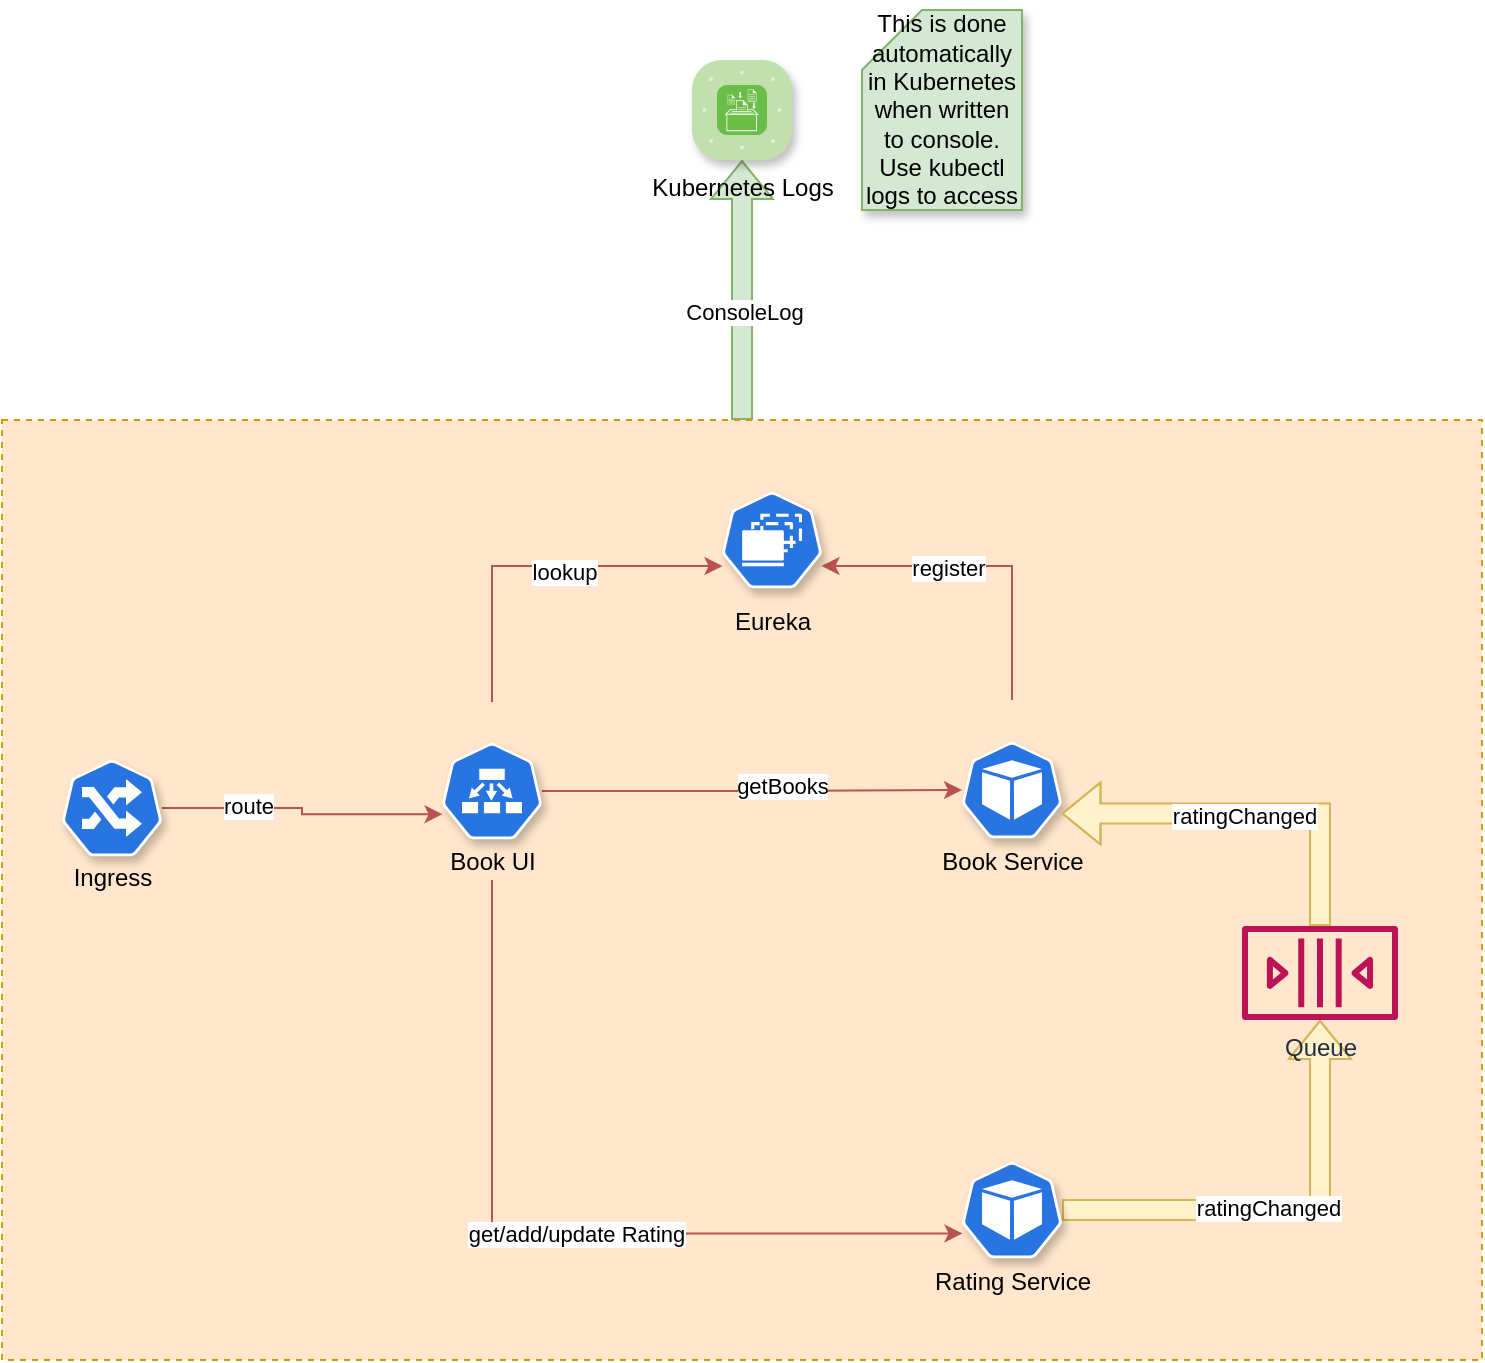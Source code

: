 <mxfile version="14.4.3" type="device"><diagram id="9ueXhn_LpcPxId2sZ9xX" name="Page-1"><mxGraphModel dx="782" dy="1906" grid="1" gridSize="10" guides="1" tooltips="1" connect="1" arrows="1" fold="1" page="1" pageScale="1" pageWidth="850" pageHeight="1100" math="0" shadow="0"><root><mxCell id="0"/><mxCell id="1" parent="0"/><mxCell id="Bf4W7UftcdUXq8e-Tlji-10" style="edgeStyle=orthogonalEdgeStyle;shape=flexArrow;rounded=0;orthogonalLoop=1;jettySize=auto;html=1;fillColor=#d5e8d4;strokeColor=#82b366;" edge="1" parent="1" source="Bf4W7UftcdUXq8e-Tlji-9" target="5dMGo-wxAUMv-TppQWhl-10"><mxGeometry relative="1" as="geometry"/></mxCell><mxCell id="Bf4W7UftcdUXq8e-Tlji-11" value="ConsoleLog" style="edgeLabel;html=1;align=center;verticalAlign=middle;resizable=0;points=[];" vertex="1" connectable="0" parent="Bf4W7UftcdUXq8e-Tlji-10"><mxGeometry x="-0.169" y="-1" relative="1" as="geometry"><mxPoint as="offset"/></mxGeometry></mxCell><mxCell id="Bf4W7UftcdUXq8e-Tlji-9" value="" style="rounded=0;whiteSpace=wrap;html=1;dashed=1;fillColor=#ffe6cc;strokeColor=#d79b00;" vertex="1" parent="1"><mxGeometry x="40" y="30" width="740" height="470" as="geometry"/></mxCell><mxCell id="5dMGo-wxAUMv-TppQWhl-3" style="edgeStyle=orthogonalEdgeStyle;rounded=0;orthogonalLoop=1;jettySize=auto;html=1;entryX=0.995;entryY=0.63;entryDx=0;entryDy=0;entryPerimeter=0;fillColor=#f8cecc;strokeColor=#b85450;" parent="1" source="5dMGo-wxAUMv-TppQWhl-1" target="5dMGo-wxAUMv-TppQWhl-2" edge="1"><mxGeometry relative="1" as="geometry"><Array as="points"><mxPoint x="545" y="103"/></Array></mxGeometry></mxCell><mxCell id="5dMGo-wxAUMv-TppQWhl-4" value="register" style="edgeLabel;html=1;align=center;verticalAlign=middle;resizable=0;points=[];" parent="5dMGo-wxAUMv-TppQWhl-3" vertex="1" connectable="0"><mxGeometry x="0.218" y="1" relative="1" as="geometry"><mxPoint as="offset"/></mxGeometry></mxCell><mxCell id="5dMGo-wxAUMv-TppQWhl-1" value="Book Service" style="html=1;dashed=0;whitespace=wrap;fillColor=#2875E2;strokeColor=#ffffff;points=[[0.005,0.63,0],[0.1,0.2,0],[0.9,0.2,0],[0.5,0,0],[0.995,0.63,0],[0.72,0.99,0],[0.5,1,0],[0.28,0.99,0]];shape=mxgraph.kubernetes.icon;prIcon=pod;verticalAlign=bottom;shadow=1;" parent="1" vertex="1"><mxGeometry x="520" y="170" width="50" height="90" as="geometry"/></mxCell><mxCell id="5dMGo-wxAUMv-TppQWhl-2" value="Eureka" style="html=1;dashed=0;whitespace=wrap;fillColor=#2875E2;strokeColor=#ffffff;points=[[0.005,0.63,0],[0.1,0.2,0],[0.9,0.2,0],[0.5,0,0],[0.995,0.63,0],[0.72,0.99,0],[0.5,1,0],[0.28,0.99,0]];shape=mxgraph.kubernetes.icon;prIcon=ds;verticalAlign=bottom;shadow=1;" parent="1" vertex="1"><mxGeometry x="400" y="40" width="50" height="100" as="geometry"/></mxCell><mxCell id="5dMGo-wxAUMv-TppQWhl-6" style="edgeStyle=orthogonalEdgeStyle;rounded=0;orthogonalLoop=1;jettySize=auto;html=1;entryX=0.005;entryY=0.63;entryDx=0;entryDy=0;entryPerimeter=0;fillColor=#f8cecc;strokeColor=#b85450;" parent="1" source="5dMGo-wxAUMv-TppQWhl-5" target="5dMGo-wxAUMv-TppQWhl-2" edge="1"><mxGeometry relative="1" as="geometry"><Array as="points"><mxPoint x="285" y="103"/></Array></mxGeometry></mxCell><mxCell id="5dMGo-wxAUMv-TppQWhl-7" value="lookup" style="edgeLabel;html=1;align=center;verticalAlign=middle;resizable=0;points=[];" parent="5dMGo-wxAUMv-TppQWhl-6" vertex="1" connectable="0"><mxGeometry x="0.135" y="-3" relative="1" as="geometry"><mxPoint as="offset"/></mxGeometry></mxCell><mxCell id="5dMGo-wxAUMv-TppQWhl-8" style="edgeStyle=orthogonalEdgeStyle;rounded=0;orthogonalLoop=1;jettySize=auto;html=1;fillColor=#f8cecc;strokeColor=#b85450;" parent="1" source="5dMGo-wxAUMv-TppQWhl-5" target="5dMGo-wxAUMv-TppQWhl-1" edge="1"><mxGeometry relative="1" as="geometry"/></mxCell><mxCell id="5dMGo-wxAUMv-TppQWhl-9" value="getBooks" style="edgeLabel;html=1;align=center;verticalAlign=middle;resizable=0;points=[];" parent="5dMGo-wxAUMv-TppQWhl-8" vertex="1" connectable="0"><mxGeometry x="0.145" y="2" relative="1" as="geometry"><mxPoint as="offset"/></mxGeometry></mxCell><mxCell id="Bf4W7UftcdUXq8e-Tlji-2" style="edgeStyle=orthogonalEdgeStyle;rounded=0;orthogonalLoop=1;jettySize=auto;html=1;entryX=0.005;entryY=0.63;entryDx=0;entryDy=0;entryPerimeter=0;fillColor=#f8cecc;strokeColor=#b85450;" edge="1" parent="1" source="5dMGo-wxAUMv-TppQWhl-5" target="Bf4W7UftcdUXq8e-Tlji-1"><mxGeometry relative="1" as="geometry"><Array as="points"><mxPoint x="285" y="437"/></Array></mxGeometry></mxCell><mxCell id="Bf4W7UftcdUXq8e-Tlji-3" value="get/add/update Rating" style="edgeLabel;html=1;align=center;verticalAlign=middle;resizable=0;points=[];" vertex="1" connectable="0" parent="Bf4W7UftcdUXq8e-Tlji-2"><mxGeometry x="0.061" relative="1" as="geometry"><mxPoint as="offset"/></mxGeometry></mxCell><mxCell id="5dMGo-wxAUMv-TppQWhl-5" value="Book UI" style="html=1;dashed=0;whitespace=wrap;fillColor=#2875E2;strokeColor=#ffffff;points=[[0.005,0.63,0],[0.1,0.2,0],[0.9,0.2,0],[0.5,0,0],[0.995,0.63,0],[0.72,0.99,0],[0.5,1,0],[0.28,0.99,0]];shape=mxgraph.kubernetes.icon;prIcon=ep;verticalAlign=bottom;shadow=1;sketch=0;" parent="1" vertex="1"><mxGeometry x="260" y="171" width="50" height="89" as="geometry"/></mxCell><mxCell id="5dMGo-wxAUMv-TppQWhl-10" value="Kubernetes Logs" style="verticalLabelPosition=bottom;html=1;fillColor=#6ABD46;strokeColor=#ffffff;verticalAlign=top;align=center;points=[[0.085,0.085,0],[0.915,0.085,0],[0.915,0.915,0],[0.085,0.915,0],[0.25,0,0],[0.5,0,0],[0.75,0,0],[1,0.25,0],[1,0.5,0],[1,0.75,0],[0.75,1,0],[0.5,1,0],[0.25,1,0],[0,0.75,0],[0,0.5,0],[0,0.25,0]];pointerEvents=1;shape=mxgraph.cisco_safe.compositeIcon;bgIcon=mxgraph.cisco_safe.architecture.generic_appliance;resIcon=mxgraph.cisco_safe.architecture.log_collector;shadow=1;sketch=0;" parent="1" vertex="1"><mxGeometry x="385" y="-150" width="50" height="50" as="geometry"/></mxCell><mxCell id="5dMGo-wxAUMv-TppQWhl-17" value="This is done automatically in Kubernetes when written to console. Use kubectl logs to access" style="shape=card;whiteSpace=wrap;html=1;shadow=1;sketch=0;strokeColor=#82b366;fillColor=#d5e8d4;" parent="1" vertex="1"><mxGeometry x="470" y="-175" width="80" height="100" as="geometry"/></mxCell><mxCell id="5dMGo-wxAUMv-TppQWhl-19" style="edgeStyle=orthogonalEdgeStyle;rounded=0;orthogonalLoop=1;jettySize=auto;html=1;entryX=0.005;entryY=0.63;entryDx=0;entryDy=0;entryPerimeter=0;strokeWidth=1;fillColor=#f8cecc;strokeColor=#b85450;" parent="1" source="5dMGo-wxAUMv-TppQWhl-18" target="5dMGo-wxAUMv-TppQWhl-5" edge="1"><mxGeometry relative="1" as="geometry"/></mxCell><mxCell id="5dMGo-wxAUMv-TppQWhl-20" value="route" style="edgeLabel;html=1;align=center;verticalAlign=middle;resizable=0;points=[];" parent="5dMGo-wxAUMv-TppQWhl-19" vertex="1" connectable="0"><mxGeometry x="-0.406" y="1" relative="1" as="geometry"><mxPoint as="offset"/></mxGeometry></mxCell><mxCell id="5dMGo-wxAUMv-TppQWhl-18" value="Ingress" style="html=1;dashed=0;whitespace=wrap;fillColor=#2875E2;strokeColor=#ffffff;points=[[0.005,0.63,0],[0.1,0.2,0],[0.9,0.2,0],[0.5,0,0],[0.995,0.63,0],[0.72,0.99,0],[0.5,1,0],[0.28,0.99,0]];shape=mxgraph.kubernetes.icon;prIcon=ing;shadow=1;sketch=0;verticalAlign=bottom;" parent="1" vertex="1"><mxGeometry x="70" y="180" width="50" height="88" as="geometry"/></mxCell><mxCell id="Bf4W7UftcdUXq8e-Tlji-5" style="edgeStyle=orthogonalEdgeStyle;rounded=0;orthogonalLoop=1;jettySize=auto;html=1;fillColor=#fff2cc;strokeColor=#d6b656;shape=flexArrow;" edge="1" parent="1" source="Bf4W7UftcdUXq8e-Tlji-1" target="Bf4W7UftcdUXq8e-Tlji-4"><mxGeometry relative="1" as="geometry"/></mxCell><mxCell id="Bf4W7UftcdUXq8e-Tlji-6" value="ratingChanged" style="edgeLabel;html=1;align=center;verticalAlign=middle;resizable=0;points=[];" vertex="1" connectable="0" parent="Bf4W7UftcdUXq8e-Tlji-5"><mxGeometry x="-0.08" y="1" relative="1" as="geometry"><mxPoint as="offset"/></mxGeometry></mxCell><mxCell id="Bf4W7UftcdUXq8e-Tlji-1" value="Rating Service" style="html=1;dashed=0;whitespace=wrap;fillColor=#2875E2;strokeColor=#ffffff;points=[[0.005,0.63,0],[0.1,0.2,0],[0.9,0.2,0],[0.5,0,0],[0.995,0.63,0],[0.72,0.99,0],[0.5,1,0],[0.28,0.99,0]];shape=mxgraph.kubernetes.icon;prIcon=pod;verticalAlign=bottom;shadow=1;" vertex="1" parent="1"><mxGeometry x="520" y="380" width="50" height="90" as="geometry"/></mxCell><mxCell id="Bf4W7UftcdUXq8e-Tlji-7" style="edgeStyle=orthogonalEdgeStyle;shape=flexArrow;rounded=0;orthogonalLoop=1;jettySize=auto;html=1;entryX=0.995;entryY=0.63;entryDx=0;entryDy=0;entryPerimeter=0;fillColor=#fff2cc;strokeColor=#d6b656;" edge="1" parent="1" source="Bf4W7UftcdUXq8e-Tlji-4" target="5dMGo-wxAUMv-TppQWhl-1"><mxGeometry relative="1" as="geometry"><Array as="points"><mxPoint x="699" y="227"/></Array></mxGeometry></mxCell><mxCell id="Bf4W7UftcdUXq8e-Tlji-8" value="ratingChanged" style="edgeLabel;html=1;align=center;verticalAlign=middle;resizable=0;points=[];" vertex="1" connectable="0" parent="Bf4W7UftcdUXq8e-Tlji-7"><mxGeometry x="0.017" y="1" relative="1" as="geometry"><mxPoint as="offset"/></mxGeometry></mxCell><mxCell id="Bf4W7UftcdUXq8e-Tlji-4" value="Queue" style="outlineConnect=0;fontColor=#232F3E;gradientColor=none;fillColor=#BC1356;strokeColor=none;dashed=0;verticalLabelPosition=bottom;verticalAlign=top;align=center;html=1;fontSize=12;fontStyle=0;aspect=fixed;pointerEvents=1;shape=mxgraph.aws4.queue;" vertex="1" parent="1"><mxGeometry x="660" y="283" width="78" height="47" as="geometry"/></mxCell></root></mxGraphModel></diagram></mxfile>